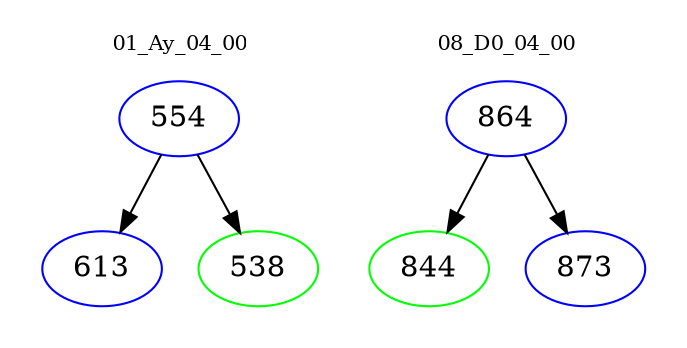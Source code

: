 digraph{
subgraph cluster_0 {
color = white
label = "01_Ay_04_00";
fontsize=10;
T0_554 [label="554", color="blue"]
T0_554 -> T0_613 [color="black"]
T0_613 [label="613", color="blue"]
T0_554 -> T0_538 [color="black"]
T0_538 [label="538", color="green"]
}
subgraph cluster_1 {
color = white
label = "08_D0_04_00";
fontsize=10;
T1_864 [label="864", color="blue"]
T1_864 -> T1_844 [color="black"]
T1_844 [label="844", color="green"]
T1_864 -> T1_873 [color="black"]
T1_873 [label="873", color="blue"]
}
}
